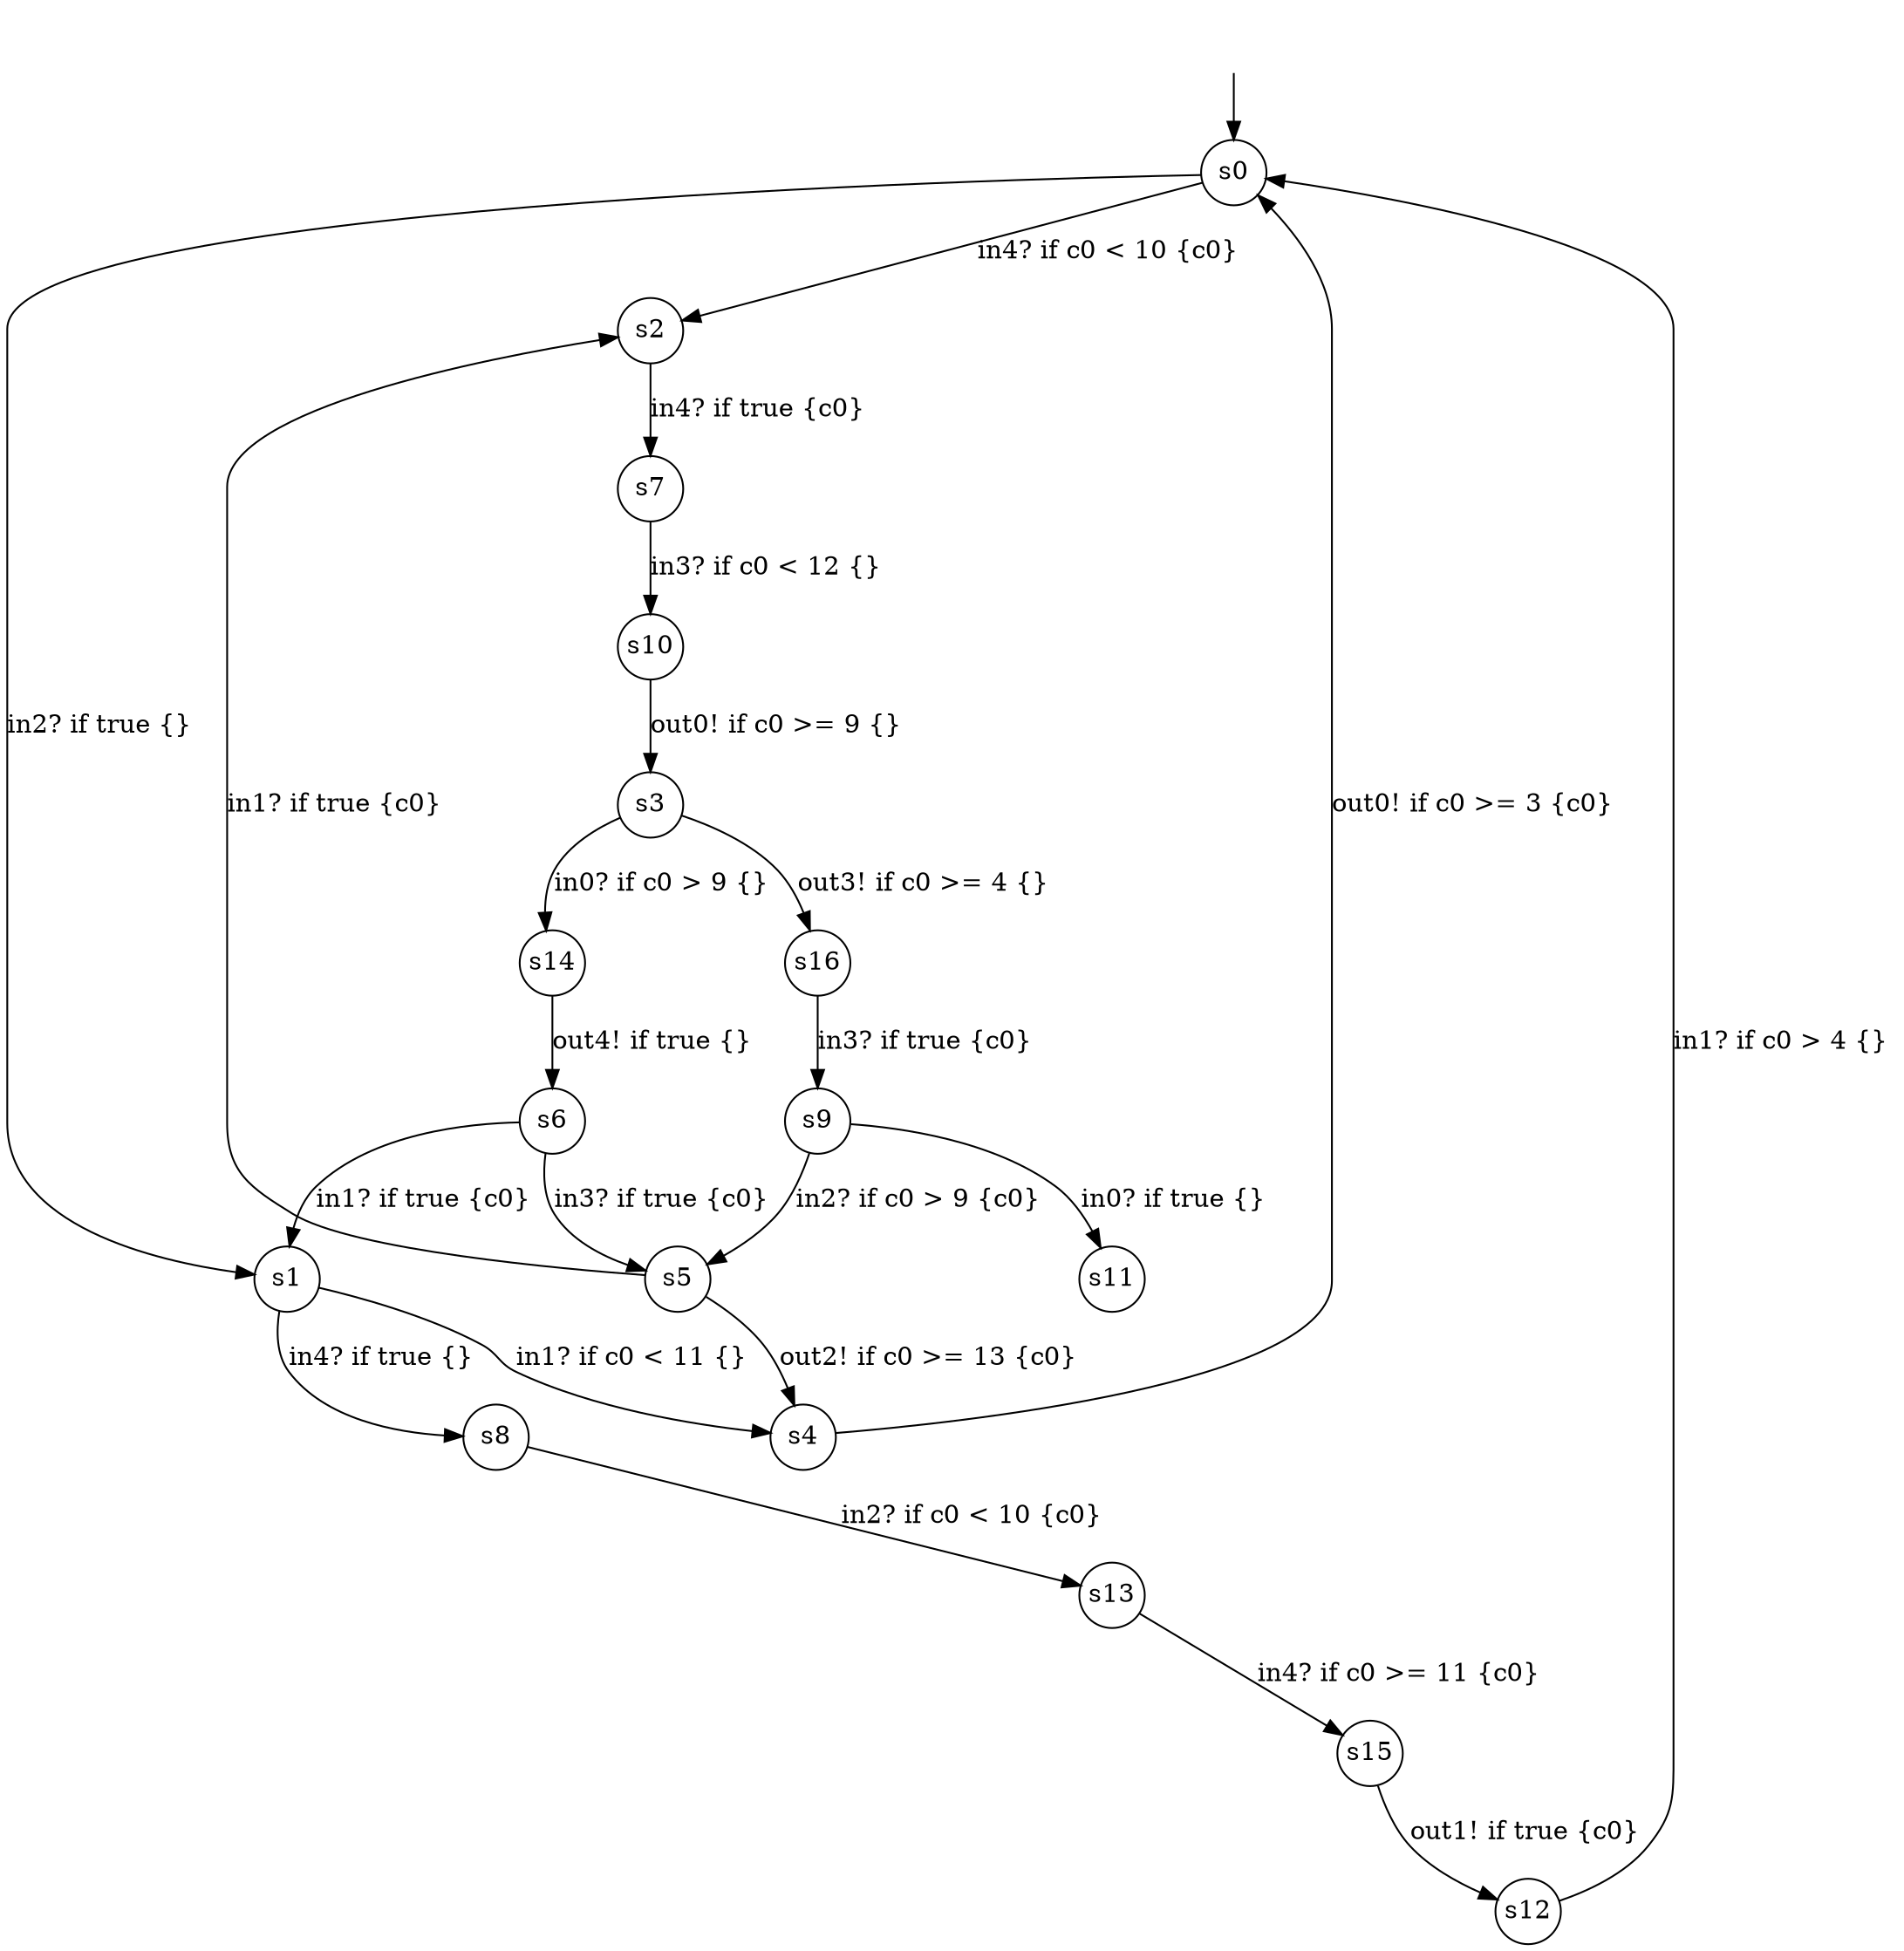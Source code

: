 digraph g {
__start0 [label="" shape="none"];
s0 [shape="circle" margin=0 label="s0"];
s1 [shape="circle" margin=0 label="s1"];
s2 [shape="circle" margin=0 label="s2"];
s3 [shape="circle" margin=0 label="s3"];
s4 [shape="circle" margin=0 label="s4"];
s5 [shape="circle" margin=0 label="s5"];
s6 [shape="circle" margin=0 label="s6"];
s7 [shape="circle" margin=0 label="s7"];
s8 [shape="circle" margin=0 label="s8"];
s9 [shape="circle" margin=0 label="s9"];
s10 [shape="circle" margin=0 label="s10"];
s11 [shape="circle" margin=0 label="s11"];
s12 [shape="circle" margin=0 label="s12"];
s13 [shape="circle" margin=0 label="s13"];
s14 [shape="circle" margin=0 label="s14"];
s15 [shape="circle" margin=0 label="s15"];
s16 [shape="circle" margin=0 label="s16"];
s0 -> s1 [label="in2? if true {} "];
s0 -> s2 [label="in4? if c0 < 10 {c0} "];
s1 -> s4 [label="in1? if c0 < 11 {} "];
s1 -> s8 [label="in4? if true {} "];
s2 -> s7 [label="in4? if true {c0} "];
s3 -> s14 [label="in0? if c0 > 9 {} "];
s3 -> s16 [label="out3! if c0 >= 4 {} "];
s4 -> s0 [label="out0! if c0 >= 3 {c0} "];
s5 -> s2 [label="in1? if true {c0} "];
s5 -> s4 [label="out2! if c0 >= 13 {c0} "];
s6 -> s5 [label="in3? if true {c0} "];
s6 -> s1 [label="in1? if true {c0} "];
s7 -> s10 [label="in3? if c0 < 12 {} "];
s8 -> s13 [label="in2? if c0 < 10 {c0} "];
s9 -> s5 [label="in2? if c0 > 9 {c0} "];
s9 -> s11 [label="in0? if true {} "];
s10 -> s3 [label="out0! if c0 >= 9 {} "];
s12 -> s0 [label="in1? if c0 > 4 {} "];
s13 -> s15 [label="in4? if c0 >= 11 {c0} "];
s14 -> s6 [label="out4! if true {} "];
s15 -> s12 [label="out1! if true {c0} "];
s16 -> s9 [label="in3? if true {c0} "];
__start0 -> s0;
}
